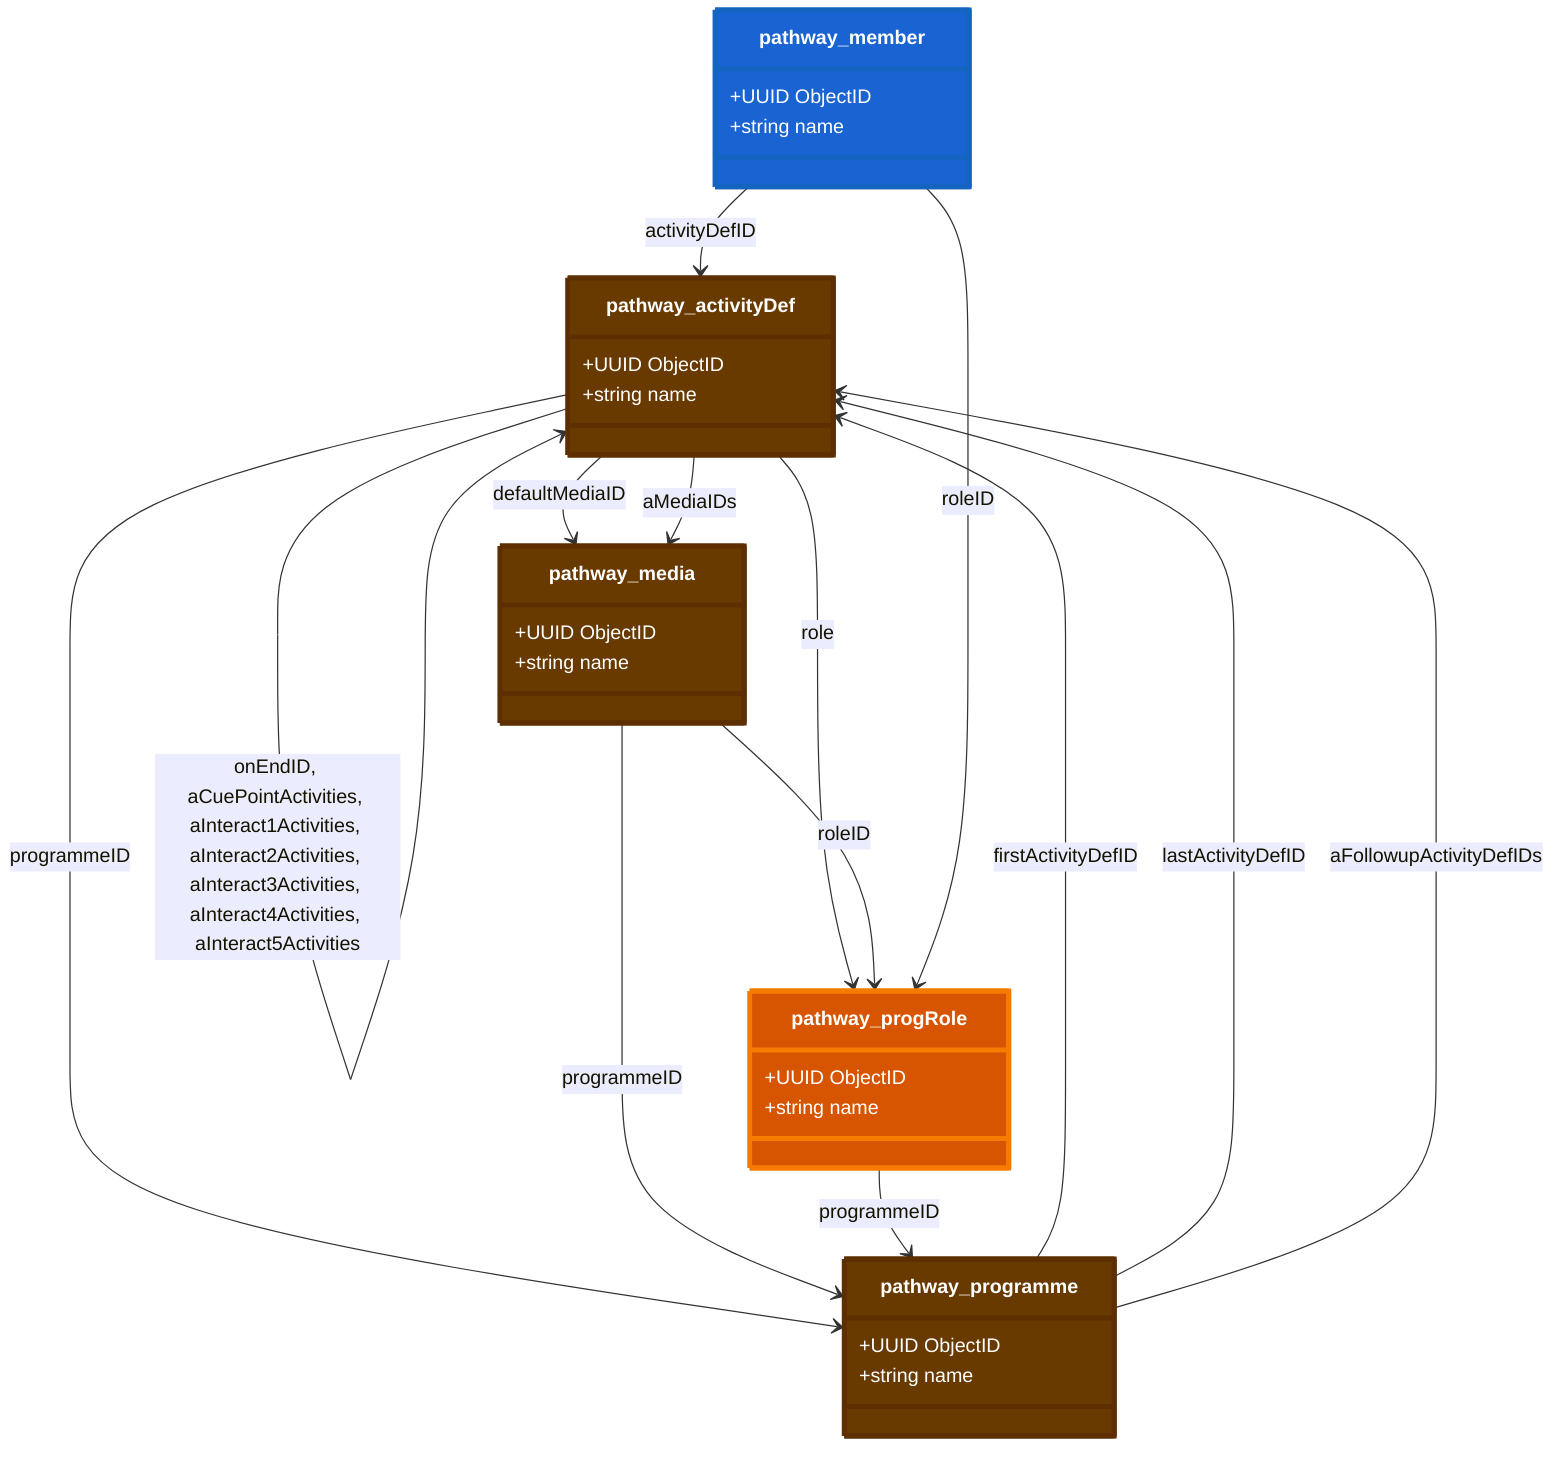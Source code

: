 classDiagram
    %% Parameters:
%%   Focus: progRole
%%   Domains: partner
%%   Chart Type: Class
    class pathway_activityDef {
        +UUID ObjectID
        +string name
    }

    class pathway_media {
        +UUID ObjectID
        +string name
    }

    class pathway_member {
        +UUID ObjectID
        +string name
    }

    class pathway_programme {
        +UUID ObjectID
        +string name
    }

    class pathway_progRole {
        +UUID ObjectID
        +string name
    }

    pathway_activityDef --> pathway_programme : programmeID
    pathway_activityDef --> pathway_progRole : role
    pathway_activityDef --> pathway_media : defaultMediaID
    pathway_media --> pathway_programme : programmeID
    pathway_media --> pathway_progRole : roleID
    pathway_member --> pathway_activityDef : activityDefID
    pathway_member --> pathway_progRole : roleID
    pathway_programme --> pathway_activityDef : firstActivityDefID
    pathway_programme --> pathway_activityDef : lastActivityDefID
    pathway_progRole --> pathway_programme : programmeID
    pathway_activityDef --> pathway_media : aMediaIDs
    pathway_programme --> pathway_activityDef : aFollowupActivityDefIDs
    pathway_activityDef --> pathway_activityDef : onEndID, aCuePointActivities, aInteract1Activities, aInteract2Activities, aInteract3Activities, aInteract4Activities, aInteract5Activities

    %% Special Joins
    %% End Special Joins


    %% Entity Styling
    style pathway_activityDef fill:#693a00,stroke:#5d2e00,stroke-width:4px,color:#fff
    style pathway_media fill:#693a00,stroke:#5d2e00,stroke-width:4px,color:#fff
    style pathway_member fill:#1963d2,stroke:#1565c0,stroke-width:4px,color:#fff
    style pathway_programme fill:#693a00,stroke:#5d2e00,stroke-width:4px,color:#fff
    style pathway_progRole fill:#d75500,stroke:#f57c00,stroke-width:4px,color:#fff